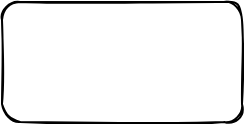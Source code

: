 <mxfile version="20.2.3" type="github">
  <diagram id="wUuzul9H8W5wsj_Yq7fy" name="第 1 页">
    <mxGraphModel dx="786" dy="545" grid="1" gridSize="10" guides="1" tooltips="1" connect="1" arrows="1" fold="1" page="1" pageScale="1" pageWidth="827" pageHeight="1169" math="0" shadow="0">
      <root>
        <mxCell id="0" />
        <mxCell id="1" parent="0" />
        <mxCell id="jCMqjdrZvgOhbQDnHJGO-1" value="" style="rounded=1;whiteSpace=wrap;html=1;sketch=1;" vertex="1" parent="1">
          <mxGeometry x="80" y="80" width="120" height="60" as="geometry" />
        </mxCell>
      </root>
    </mxGraphModel>
  </diagram>
</mxfile>
